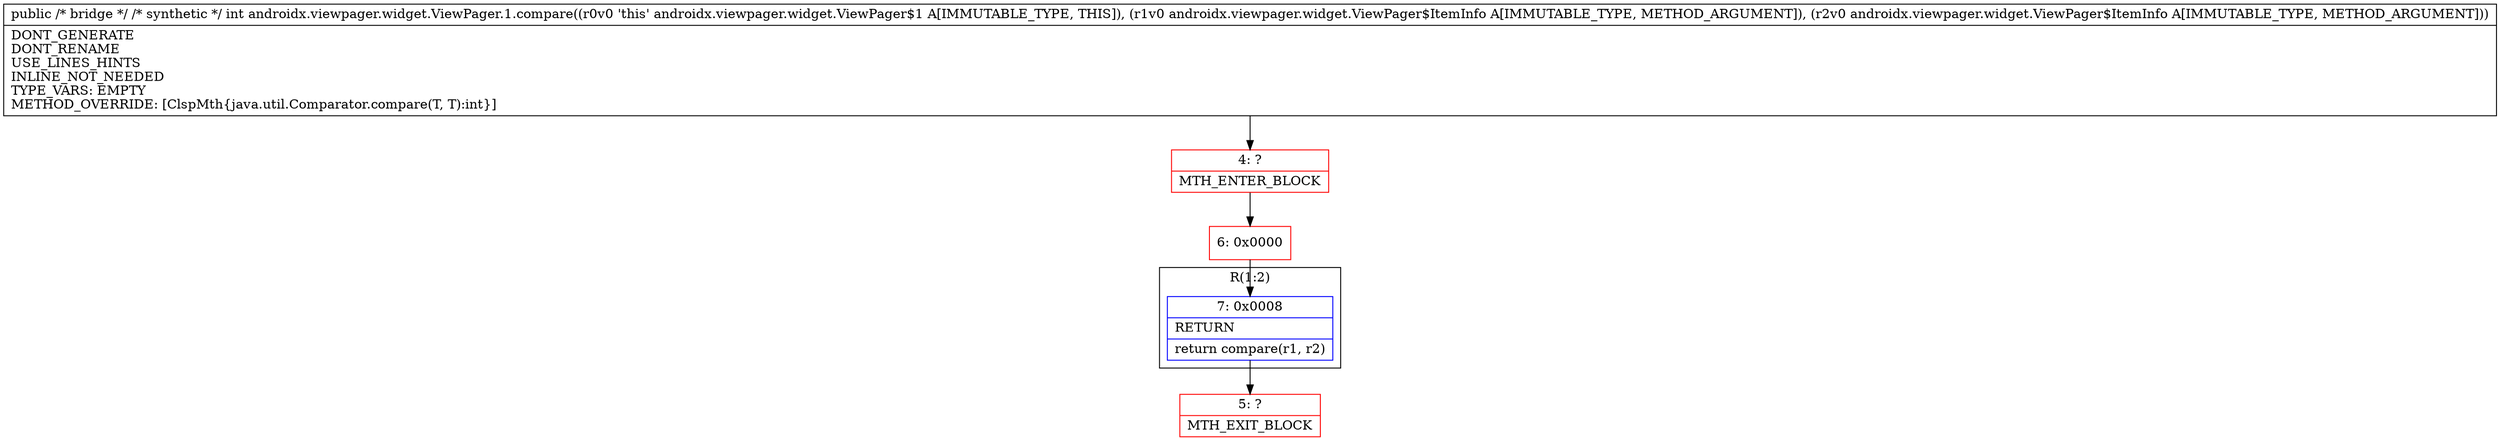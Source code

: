 digraph "CFG forandroidx.viewpager.widget.ViewPager.1.compare(Ljava\/lang\/Object;Ljava\/lang\/Object;)I" {
subgraph cluster_Region_1602057914 {
label = "R(1:2)";
node [shape=record,color=blue];
Node_7 [shape=record,label="{7\:\ 0x0008|RETURN\l|return compare(r1, r2)\l}"];
}
Node_4 [shape=record,color=red,label="{4\:\ ?|MTH_ENTER_BLOCK\l}"];
Node_6 [shape=record,color=red,label="{6\:\ 0x0000}"];
Node_5 [shape=record,color=red,label="{5\:\ ?|MTH_EXIT_BLOCK\l}"];
MethodNode[shape=record,label="{public \/* bridge *\/ \/* synthetic *\/ int androidx.viewpager.widget.ViewPager.1.compare((r0v0 'this' androidx.viewpager.widget.ViewPager$1 A[IMMUTABLE_TYPE, THIS]), (r1v0 androidx.viewpager.widget.ViewPager$ItemInfo A[IMMUTABLE_TYPE, METHOD_ARGUMENT]), (r2v0 androidx.viewpager.widget.ViewPager$ItemInfo A[IMMUTABLE_TYPE, METHOD_ARGUMENT]))  | DONT_GENERATE\lDONT_RENAME\lUSE_LINES_HINTS\lINLINE_NOT_NEEDED\lTYPE_VARS: EMPTY\lMETHOD_OVERRIDE: [ClspMth\{java.util.Comparator.compare(T, T):int\}]\l}"];
MethodNode -> Node_4;Node_7 -> Node_5;
Node_4 -> Node_6;
Node_6 -> Node_7;
}

